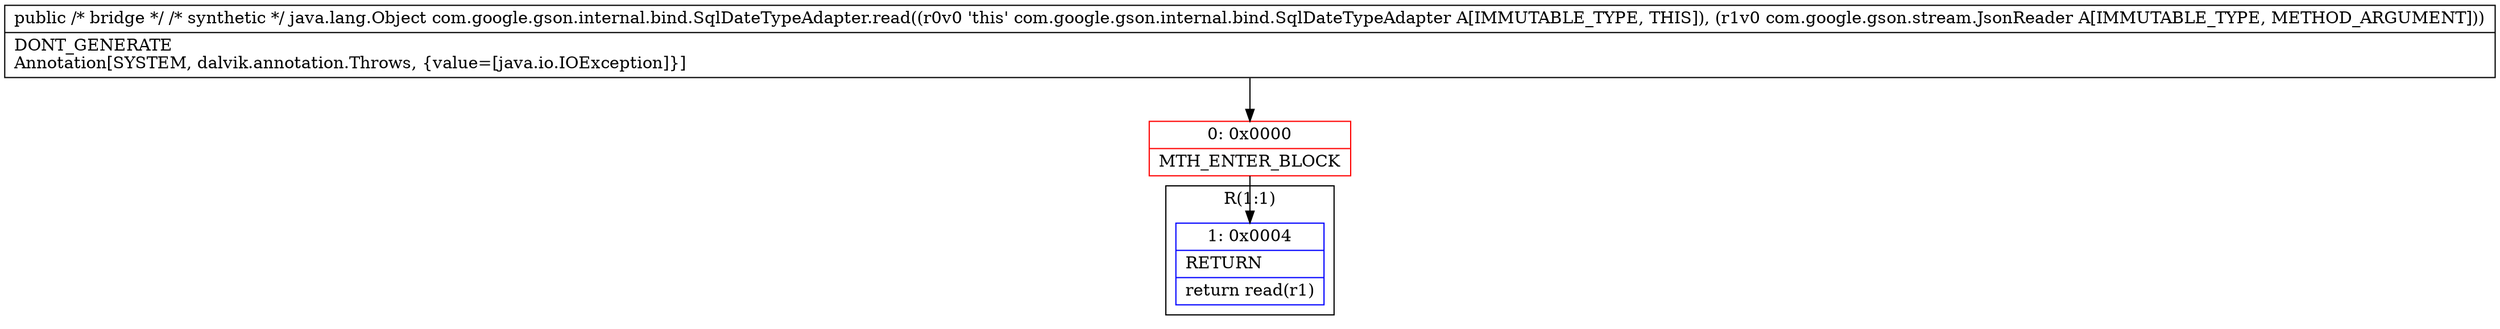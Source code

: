 digraph "CFG forcom.google.gson.internal.bind.SqlDateTypeAdapter.read(Lcom\/google\/gson\/stream\/JsonReader;)Ljava\/lang\/Object;" {
subgraph cluster_Region_144399123 {
label = "R(1:1)";
node [shape=record,color=blue];
Node_1 [shape=record,label="{1\:\ 0x0004|RETURN\l|return read(r1)\l}"];
}
Node_0 [shape=record,color=red,label="{0\:\ 0x0000|MTH_ENTER_BLOCK\l}"];
MethodNode[shape=record,label="{public \/* bridge *\/ \/* synthetic *\/ java.lang.Object com.google.gson.internal.bind.SqlDateTypeAdapter.read((r0v0 'this' com.google.gson.internal.bind.SqlDateTypeAdapter A[IMMUTABLE_TYPE, THIS]), (r1v0 com.google.gson.stream.JsonReader A[IMMUTABLE_TYPE, METHOD_ARGUMENT]))  | DONT_GENERATE\lAnnotation[SYSTEM, dalvik.annotation.Throws, \{value=[java.io.IOException]\}]\l}"];
MethodNode -> Node_0;
Node_0 -> Node_1;
}

